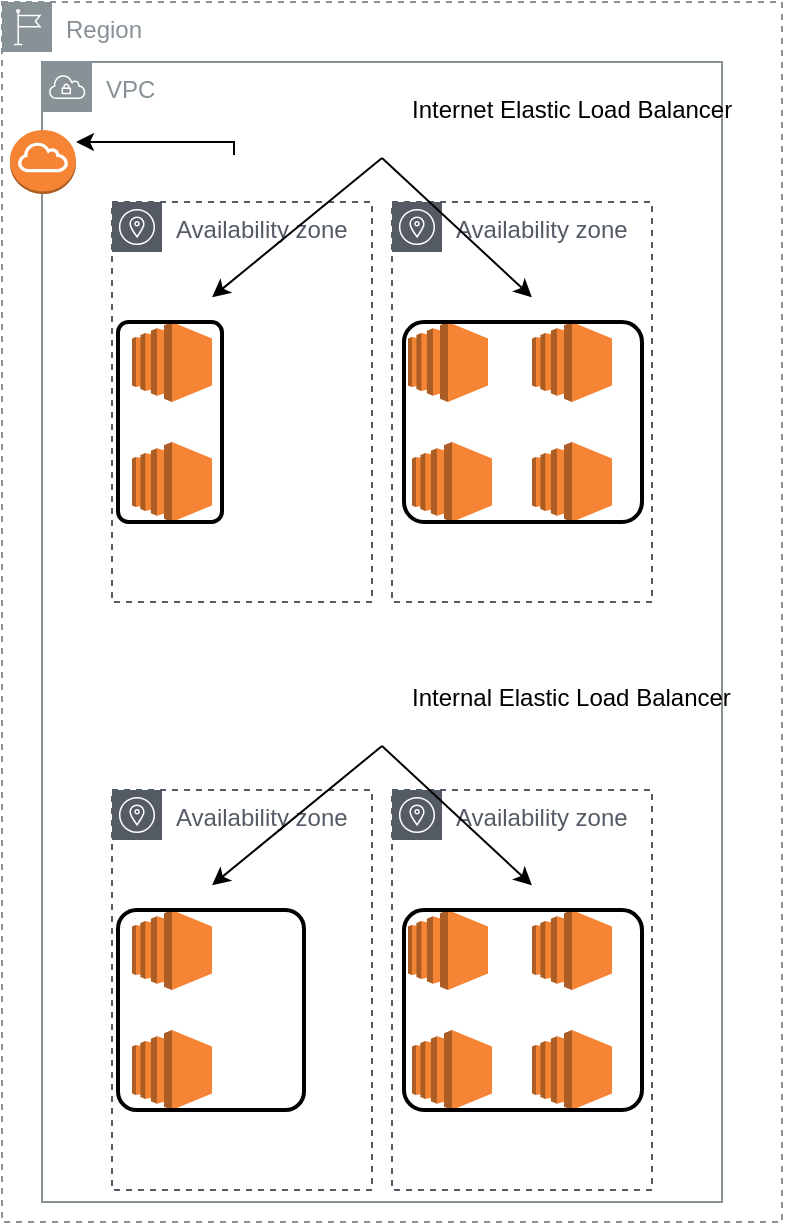 <mxfile version="10.6.8" type="github"><diagram id="0Io7CPd1WuwgLZYiToac" name="Page-1"><mxGraphModel dx="756" dy="417" grid="1" gridSize="10" guides="1" tooltips="1" connect="1" arrows="1" fold="1" page="1" pageScale="1" pageWidth="827" pageHeight="1169" math="0" shadow="0"><root><mxCell id="0"/><mxCell id="1" parent="0"/><mxCell id="pYNDPcQSpaV2Df4tfO1C-2" value="Region" style="outlineConnect=0;gradientColor=none;html=1;whiteSpace=wrap;fontSize=12;fontStyle=0;shape=mxgraph.aws4.group;grIcon=mxgraph.aws4.group_region;strokeColor=#879196;fillColor=none;verticalAlign=top;align=left;spacingLeft=30;fontColor=#879196;dashed=1;" parent="1" vertex="1"><mxGeometry x="130" y="20" width="390" height="610" as="geometry"/></mxCell><mxCell id="pYNDPcQSpaV2Df4tfO1C-1" value="VPC" style="outlineConnect=0;gradientColor=none;html=1;whiteSpace=wrap;fontSize=12;fontStyle=0;shape=mxgraph.aws4.group;grIcon=mxgraph.aws4.group_vpc;strokeColor=#879196;fillColor=none;verticalAlign=top;align=left;spacingLeft=30;fontColor=#879196;dashed=0;" parent="1" vertex="1"><mxGeometry x="150" y="50" width="340" height="570" as="geometry"/></mxCell><mxCell id="pYNDPcQSpaV2Df4tfO1C-4" value="Availability zone" style="outlineConnect=0;gradientColor=none;html=1;whiteSpace=wrap;fontSize=12;fontStyle=0;shape=mxgraph.aws4.group;grIcon=mxgraph.aws4.group_availability_zone;strokeColor=#545B64;fillColor=none;verticalAlign=top;align=left;spacingLeft=30;fontColor=#545B64;dashed=1;" parent="1" vertex="1"><mxGeometry x="185" y="120" width="130" height="200" as="geometry"/></mxCell><mxCell id="pYNDPcQSpaV2Df4tfO1C-5" value="Availability zone" style="outlineConnect=0;gradientColor=none;html=1;whiteSpace=wrap;fontSize=12;fontStyle=0;shape=mxgraph.aws4.group;grIcon=mxgraph.aws4.group_availability_zone;strokeColor=#545B64;fillColor=none;verticalAlign=top;align=left;spacingLeft=30;fontColor=#545B64;dashed=1;" parent="1" vertex="1"><mxGeometry x="325" y="120" width="130" height="200" as="geometry"/></mxCell><mxCell id="pYNDPcQSpaV2Df4tfO1C-13" style="edgeStyle=none;rounded=0;orthogonalLoop=1;jettySize=auto;html=1;exitX=0.5;exitY=1;exitDx=0;exitDy=0;entryX=0.385;entryY=0.238;entryDx=0;entryDy=0;entryPerimeter=0;" parent="1" source="pYNDPcQSpaV2Df4tfO1C-6" target="pYNDPcQSpaV2Df4tfO1C-4" edge="1"><mxGeometry relative="1" as="geometry"/></mxCell><mxCell id="pYNDPcQSpaV2Df4tfO1C-14" style="edgeStyle=none;rounded=0;orthogonalLoop=1;jettySize=auto;html=1;exitX=0.5;exitY=1;exitDx=0;exitDy=0;entryX=0.538;entryY=0.238;entryDx=0;entryDy=0;entryPerimeter=0;" parent="1" source="pYNDPcQSpaV2Df4tfO1C-6" target="pYNDPcQSpaV2Df4tfO1C-5" edge="1"><mxGeometry relative="1" as="geometry"/></mxCell><mxCell id="pYNDPcQSpaV2Df4tfO1C-6" value="" style="shape=image;html=1;verticalAlign=top;verticalLabelPosition=bottom;labelBackgroundColor=#ffffff;imageAspect=0;aspect=fixed;image=https://cdn2.iconfinder.com/data/icons/amazon-aws-stencils/100/Compute__Networking_copy_Elastic_Load_Balancing-128.png" parent="1" vertex="1"><mxGeometry x="296" y="50" width="48" height="48" as="geometry"/></mxCell><mxCell id="pYNDPcQSpaV2Df4tfO1C-7" value="" style="outlineConnect=0;dashed=0;verticalLabelPosition=bottom;verticalAlign=top;align=center;html=1;shape=mxgraph.aws3.ec2;fillColor=#F58534;gradientColor=none;" parent="1" vertex="1"><mxGeometry x="195" y="180" width="40" height="40" as="geometry"/></mxCell><mxCell id="pYNDPcQSpaV2Df4tfO1C-8" value="" style="outlineConnect=0;dashed=0;verticalLabelPosition=bottom;verticalAlign=top;align=center;html=1;shape=mxgraph.aws3.ec2;fillColor=#F58534;gradientColor=none;" parent="1" vertex="1"><mxGeometry x="195" y="240" width="40" height="40" as="geometry"/></mxCell><mxCell id="pYNDPcQSpaV2Df4tfO1C-9" value="" style="outlineConnect=0;dashed=0;verticalLabelPosition=bottom;verticalAlign=top;align=center;html=1;shape=mxgraph.aws3.ec2;fillColor=#F58534;gradientColor=none;" parent="1" vertex="1"><mxGeometry x="333" y="180" width="40" height="40" as="geometry"/></mxCell><mxCell id="pYNDPcQSpaV2Df4tfO1C-10" value="" style="outlineConnect=0;dashed=0;verticalLabelPosition=bottom;verticalAlign=top;align=center;html=1;shape=mxgraph.aws3.ec2;fillColor=#F58534;gradientColor=none;" parent="1" vertex="1"><mxGeometry x="335" y="240" width="40" height="40" as="geometry"/></mxCell><mxCell id="pYNDPcQSpaV2Df4tfO1C-11" value="" style="outlineConnect=0;dashed=0;verticalLabelPosition=bottom;verticalAlign=top;align=center;html=1;shape=mxgraph.aws3.ec2;fillColor=#F58534;gradientColor=none;" parent="1" vertex="1"><mxGeometry x="395" y="180" width="40" height="40" as="geometry"/></mxCell><mxCell id="pYNDPcQSpaV2Df4tfO1C-12" value="" style="outlineConnect=0;dashed=0;verticalLabelPosition=bottom;verticalAlign=top;align=center;html=1;shape=mxgraph.aws3.ec2;fillColor=#F58534;gradientColor=none;" parent="1" vertex="1"><mxGeometry x="395" y="240" width="40" height="40" as="geometry"/></mxCell><mxCell id="pYNDPcQSpaV2Df4tfO1C-15" value="Internet Elastic Load Balancer&amp;nbsp;" style="text;html=1;resizable=0;points=[];autosize=1;align=left;verticalAlign=top;spacingTop=-4;" parent="1" vertex="1"><mxGeometry x="333" y="64" width="180" height="20" as="geometry"/></mxCell><mxCell id="sGZiTXP0DWtTTb43VF-w-1" value="" style="outlineConnect=0;dashed=0;verticalLabelPosition=bottom;verticalAlign=top;align=center;html=1;shape=mxgraph.aws3.internet_gateway;fillColor=#F58534;gradientColor=none;" vertex="1" parent="1"><mxGeometry x="134" y="84" width="33" height="32" as="geometry"/></mxCell><mxCell id="sGZiTXP0DWtTTb43VF-w-3" style="edgeStyle=orthogonalEdgeStyle;rounded=0;orthogonalLoop=1;jettySize=auto;html=1;exitX=0.5;exitY=0;exitDx=0;exitDy=0;" edge="1" parent="1" source="sGZiTXP0DWtTTb43VF-w-2" target="sGZiTXP0DWtTTb43VF-w-1"><mxGeometry relative="1" as="geometry"><Array as="points"><mxPoint x="246" y="90"/></Array></mxGeometry></mxCell><mxCell id="sGZiTXP0DWtTTb43VF-w-2" value="" style="shape=image;html=1;verticalAlign=top;verticalLabelPosition=bottom;labelBackgroundColor=#ffffff;imageAspect=0;aspect=fixed;image=https://cdn2.iconfinder.com/data/icons/amazon-aws-stencils/100/Storage__Content_Delivery_AWS_Storage_Gateway-128.png" vertex="1" parent="1"><mxGeometry x="226.5" y="96.5" width="39" height="39" as="geometry"/></mxCell><mxCell id="sGZiTXP0DWtTTb43VF-w-17" value="" style="rounded=1;arcSize=10;dashed=0;strokeColor=#000000;fillColor=none;gradientColor=none;strokeWidth=2;" vertex="1" parent="1"><mxGeometry x="188" y="180" width="52" height="100" as="geometry"/></mxCell><mxCell id="sGZiTXP0DWtTTb43VF-w-32" value="" style="rounded=1;arcSize=10;dashed=0;strokeColor=#000000;fillColor=none;gradientColor=none;strokeWidth=2;" vertex="1" parent="1"><mxGeometry x="331" y="180" width="119" height="100" as="geometry"/></mxCell><mxCell id="sGZiTXP0DWtTTb43VF-w-48" value="Availability zone" style="outlineConnect=0;gradientColor=none;html=1;whiteSpace=wrap;fontSize=12;fontStyle=0;shape=mxgraph.aws4.group;grIcon=mxgraph.aws4.group_availability_zone;strokeColor=#545B64;fillColor=none;verticalAlign=top;align=left;spacingLeft=30;fontColor=#545B64;dashed=1;" vertex="1" parent="1"><mxGeometry x="185" y="414" width="130" height="200" as="geometry"/></mxCell><mxCell id="sGZiTXP0DWtTTb43VF-w-49" value="Availability zone" style="outlineConnect=0;gradientColor=none;html=1;whiteSpace=wrap;fontSize=12;fontStyle=0;shape=mxgraph.aws4.group;grIcon=mxgraph.aws4.group_availability_zone;strokeColor=#545B64;fillColor=none;verticalAlign=top;align=left;spacingLeft=30;fontColor=#545B64;dashed=1;" vertex="1" parent="1"><mxGeometry x="325" y="414" width="130" height="200" as="geometry"/></mxCell><mxCell id="sGZiTXP0DWtTTb43VF-w-50" style="edgeStyle=none;rounded=0;orthogonalLoop=1;jettySize=auto;html=1;exitX=0.5;exitY=1;exitDx=0;exitDy=0;entryX=0.385;entryY=0.238;entryDx=0;entryDy=0;entryPerimeter=0;" edge="1" parent="1" source="sGZiTXP0DWtTTb43VF-w-52" target="sGZiTXP0DWtTTb43VF-w-48"><mxGeometry relative="1" as="geometry"/></mxCell><mxCell id="sGZiTXP0DWtTTb43VF-w-51" style="edgeStyle=none;rounded=0;orthogonalLoop=1;jettySize=auto;html=1;exitX=0.5;exitY=1;exitDx=0;exitDy=0;entryX=0.538;entryY=0.238;entryDx=0;entryDy=0;entryPerimeter=0;" edge="1" parent="1" source="sGZiTXP0DWtTTb43VF-w-52" target="sGZiTXP0DWtTTb43VF-w-49"><mxGeometry relative="1" as="geometry"/></mxCell><mxCell id="sGZiTXP0DWtTTb43VF-w-52" value="" style="shape=image;html=1;verticalAlign=top;verticalLabelPosition=bottom;labelBackgroundColor=#ffffff;imageAspect=0;aspect=fixed;image=https://cdn2.iconfinder.com/data/icons/amazon-aws-stencils/100/Compute__Networking_copy_Elastic_Load_Balancing-128.png" vertex="1" parent="1"><mxGeometry x="296" y="344" width="48" height="48" as="geometry"/></mxCell><mxCell id="sGZiTXP0DWtTTb43VF-w-53" value="" style="outlineConnect=0;dashed=0;verticalLabelPosition=bottom;verticalAlign=top;align=center;html=1;shape=mxgraph.aws3.ec2;fillColor=#F58534;gradientColor=none;" vertex="1" parent="1"><mxGeometry x="195" y="474" width="40" height="40" as="geometry"/></mxCell><mxCell id="sGZiTXP0DWtTTb43VF-w-54" value="" style="outlineConnect=0;dashed=0;verticalLabelPosition=bottom;verticalAlign=top;align=center;html=1;shape=mxgraph.aws3.ec2;fillColor=#F58534;gradientColor=none;" vertex="1" parent="1"><mxGeometry x="195" y="534" width="40" height="40" as="geometry"/></mxCell><mxCell id="sGZiTXP0DWtTTb43VF-w-55" value="" style="outlineConnect=0;dashed=0;verticalLabelPosition=bottom;verticalAlign=top;align=center;html=1;shape=mxgraph.aws3.ec2;fillColor=#F58534;gradientColor=none;" vertex="1" parent="1"><mxGeometry x="333" y="474" width="40" height="40" as="geometry"/></mxCell><mxCell id="sGZiTXP0DWtTTb43VF-w-56" value="" style="outlineConnect=0;dashed=0;verticalLabelPosition=bottom;verticalAlign=top;align=center;html=1;shape=mxgraph.aws3.ec2;fillColor=#F58534;gradientColor=none;" vertex="1" parent="1"><mxGeometry x="335" y="534" width="40" height="40" as="geometry"/></mxCell><mxCell id="sGZiTXP0DWtTTb43VF-w-57" value="" style="outlineConnect=0;dashed=0;verticalLabelPosition=bottom;verticalAlign=top;align=center;html=1;shape=mxgraph.aws3.ec2;fillColor=#F58534;gradientColor=none;" vertex="1" parent="1"><mxGeometry x="395" y="474" width="40" height="40" as="geometry"/></mxCell><mxCell id="sGZiTXP0DWtTTb43VF-w-58" value="" style="outlineConnect=0;dashed=0;verticalLabelPosition=bottom;verticalAlign=top;align=center;html=1;shape=mxgraph.aws3.ec2;fillColor=#F58534;gradientColor=none;" vertex="1" parent="1"><mxGeometry x="395" y="534" width="40" height="40" as="geometry"/></mxCell><mxCell id="sGZiTXP0DWtTTb43VF-w-59" value="Internal Elastic Load Balancer&amp;nbsp;" style="text;html=1;resizable=0;points=[];autosize=1;align=left;verticalAlign=top;spacingTop=-4;" vertex="1" parent="1"><mxGeometry x="333" y="358" width="180" height="20" as="geometry"/></mxCell><mxCell id="sGZiTXP0DWtTTb43VF-w-60" value="" style="shape=image;html=1;verticalAlign=top;verticalLabelPosition=bottom;labelBackgroundColor=#ffffff;imageAspect=0;aspect=fixed;image=https://cdn2.iconfinder.com/data/icons/amazon-aws-stencils/100/Storage__Content_Delivery_AWS_Storage_Gateway-128.png" vertex="1" parent="1"><mxGeometry x="226.5" y="390.5" width="39" height="39" as="geometry"/></mxCell><mxCell id="sGZiTXP0DWtTTb43VF-w-61" value="" style="rounded=1;arcSize=10;dashed=0;strokeColor=#000000;fillColor=none;gradientColor=none;strokeWidth=2;" vertex="1" parent="1"><mxGeometry x="188" y="474" width="93" height="100" as="geometry"/></mxCell><mxCell id="sGZiTXP0DWtTTb43VF-w-62" value="" style="rounded=1;arcSize=10;dashed=0;strokeColor=#000000;fillColor=none;gradientColor=none;strokeWidth=2;" vertex="1" parent="1"><mxGeometry x="331" y="474" width="119" height="100" as="geometry"/></mxCell></root></mxGraphModel></diagram></mxfile>